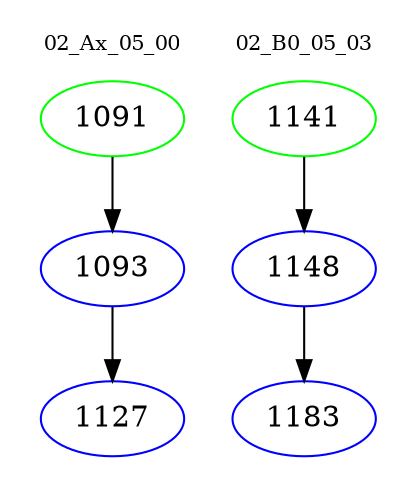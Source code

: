 digraph{
subgraph cluster_0 {
color = white
label = "02_Ax_05_00";
fontsize=10;
T0_1091 [label="1091", color="green"]
T0_1091 -> T0_1093 [color="black"]
T0_1093 [label="1093", color="blue"]
T0_1093 -> T0_1127 [color="black"]
T0_1127 [label="1127", color="blue"]
}
subgraph cluster_1 {
color = white
label = "02_B0_05_03";
fontsize=10;
T1_1141 [label="1141", color="green"]
T1_1141 -> T1_1148 [color="black"]
T1_1148 [label="1148", color="blue"]
T1_1148 -> T1_1183 [color="black"]
T1_1183 [label="1183", color="blue"]
}
}
